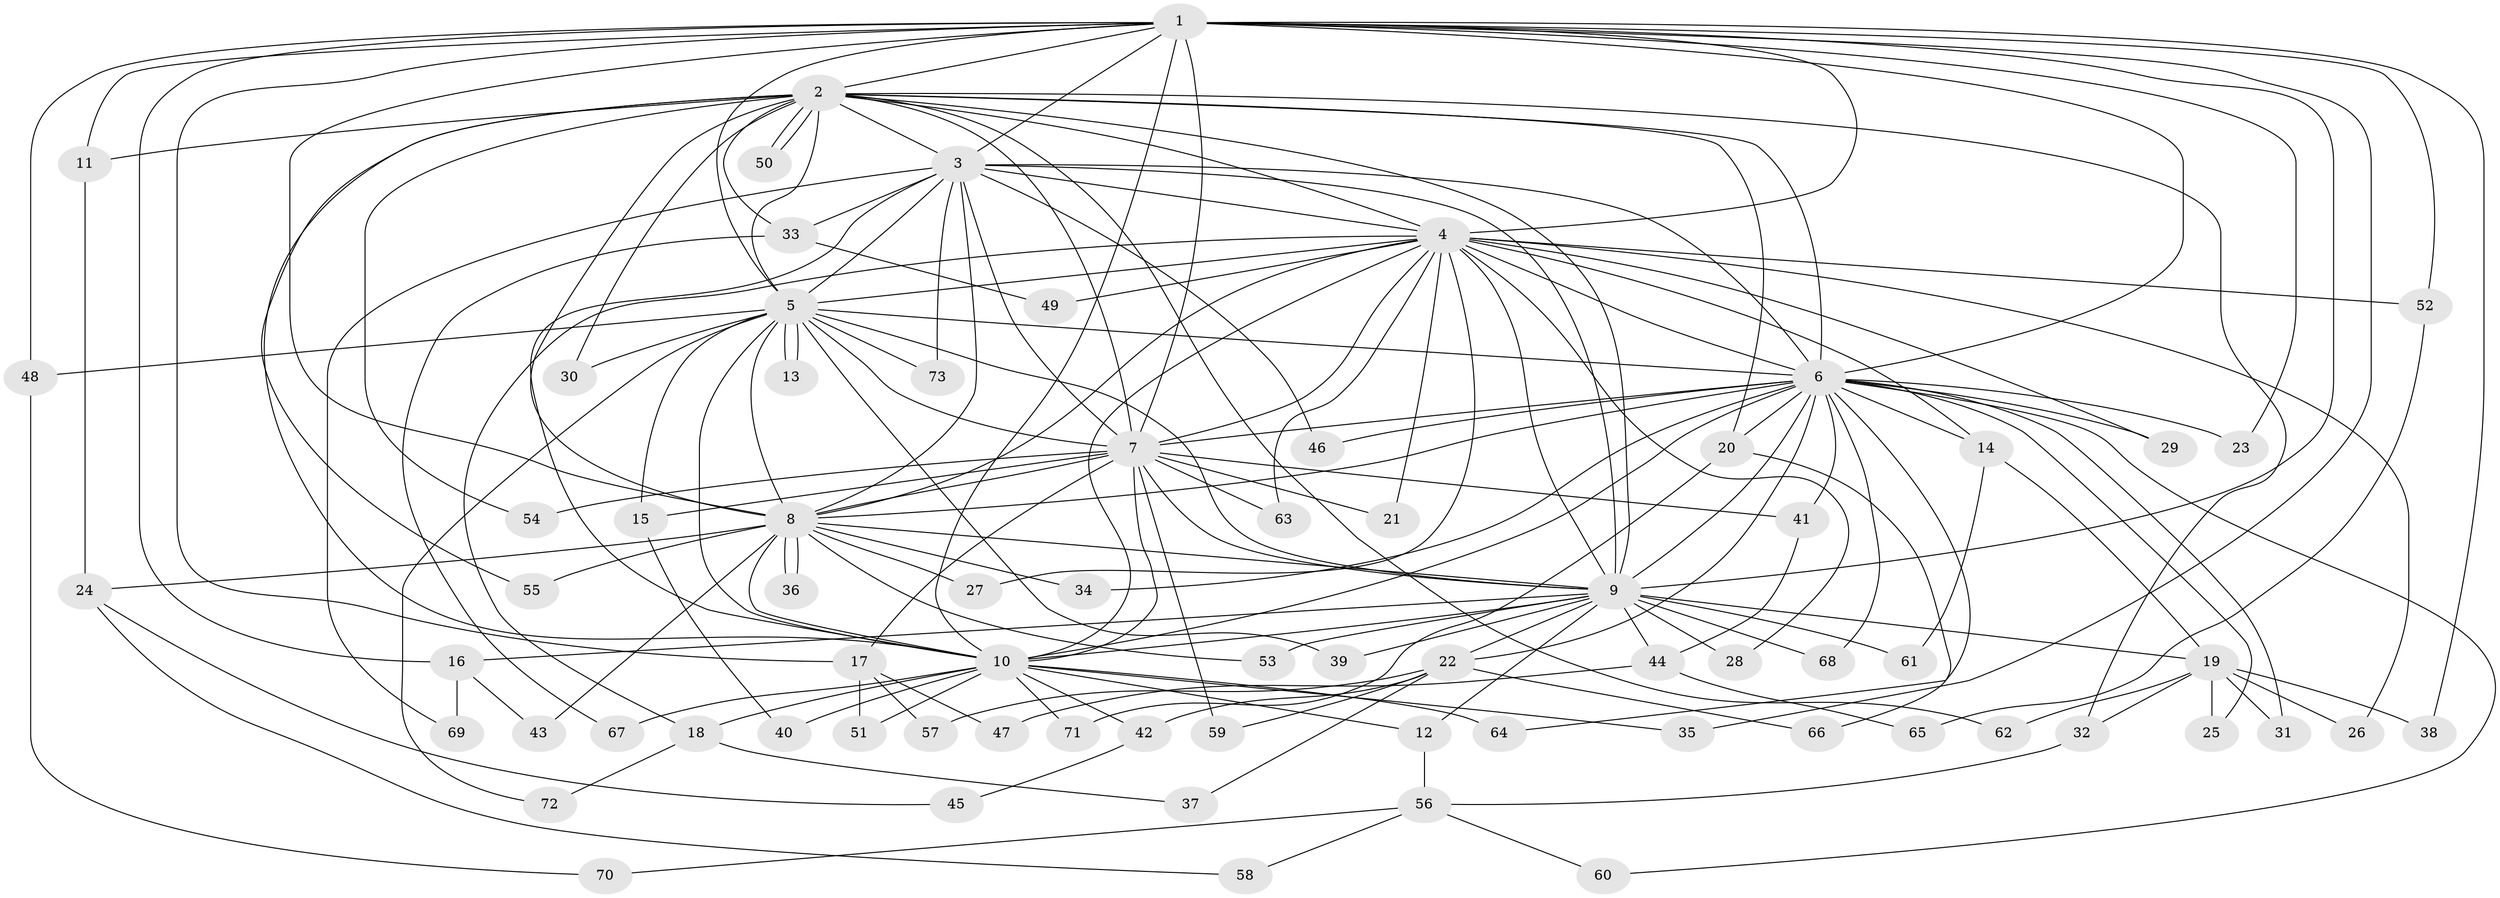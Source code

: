 // Generated by graph-tools (version 1.1) at 2025/49/03/09/25 03:49:39]
// undirected, 73 vertices, 171 edges
graph export_dot {
graph [start="1"]
  node [color=gray90,style=filled];
  1;
  2;
  3;
  4;
  5;
  6;
  7;
  8;
  9;
  10;
  11;
  12;
  13;
  14;
  15;
  16;
  17;
  18;
  19;
  20;
  21;
  22;
  23;
  24;
  25;
  26;
  27;
  28;
  29;
  30;
  31;
  32;
  33;
  34;
  35;
  36;
  37;
  38;
  39;
  40;
  41;
  42;
  43;
  44;
  45;
  46;
  47;
  48;
  49;
  50;
  51;
  52;
  53;
  54;
  55;
  56;
  57;
  58;
  59;
  60;
  61;
  62;
  63;
  64;
  65;
  66;
  67;
  68;
  69;
  70;
  71;
  72;
  73;
  1 -- 2;
  1 -- 3;
  1 -- 4;
  1 -- 5;
  1 -- 6;
  1 -- 7;
  1 -- 8;
  1 -- 9;
  1 -- 10;
  1 -- 11;
  1 -- 16;
  1 -- 17;
  1 -- 23;
  1 -- 35;
  1 -- 38;
  1 -- 48;
  1 -- 52;
  2 -- 3;
  2 -- 4;
  2 -- 5;
  2 -- 6;
  2 -- 7;
  2 -- 8;
  2 -- 9;
  2 -- 10;
  2 -- 11;
  2 -- 20;
  2 -- 30;
  2 -- 32;
  2 -- 33;
  2 -- 50;
  2 -- 50;
  2 -- 54;
  2 -- 55;
  2 -- 62;
  3 -- 4;
  3 -- 5;
  3 -- 6;
  3 -- 7;
  3 -- 8;
  3 -- 9;
  3 -- 10;
  3 -- 33;
  3 -- 46;
  3 -- 69;
  3 -- 73;
  4 -- 5;
  4 -- 6;
  4 -- 7;
  4 -- 8;
  4 -- 9;
  4 -- 10;
  4 -- 14;
  4 -- 18;
  4 -- 21;
  4 -- 26;
  4 -- 27;
  4 -- 28;
  4 -- 29;
  4 -- 49;
  4 -- 52;
  4 -- 63;
  5 -- 6;
  5 -- 7;
  5 -- 8;
  5 -- 9;
  5 -- 10;
  5 -- 13;
  5 -- 13;
  5 -- 15;
  5 -- 30;
  5 -- 39;
  5 -- 48;
  5 -- 72;
  5 -- 73;
  6 -- 7;
  6 -- 8;
  6 -- 9;
  6 -- 10;
  6 -- 14;
  6 -- 20;
  6 -- 22;
  6 -- 23;
  6 -- 25;
  6 -- 29;
  6 -- 31;
  6 -- 34;
  6 -- 41;
  6 -- 46;
  6 -- 60;
  6 -- 64;
  6 -- 68;
  7 -- 8;
  7 -- 9;
  7 -- 10;
  7 -- 15;
  7 -- 17;
  7 -- 21;
  7 -- 41;
  7 -- 54;
  7 -- 59;
  7 -- 63;
  8 -- 9;
  8 -- 10;
  8 -- 24;
  8 -- 27;
  8 -- 34;
  8 -- 36;
  8 -- 36;
  8 -- 43;
  8 -- 53;
  8 -- 55;
  9 -- 10;
  9 -- 12;
  9 -- 16;
  9 -- 19;
  9 -- 22;
  9 -- 28;
  9 -- 39;
  9 -- 44;
  9 -- 53;
  9 -- 61;
  9 -- 68;
  10 -- 12;
  10 -- 18;
  10 -- 35;
  10 -- 40;
  10 -- 42;
  10 -- 51;
  10 -- 64;
  10 -- 67;
  10 -- 71;
  11 -- 24;
  12 -- 56;
  14 -- 19;
  14 -- 61;
  15 -- 40;
  16 -- 43;
  16 -- 69;
  17 -- 47;
  17 -- 51;
  17 -- 57;
  18 -- 37;
  18 -- 72;
  19 -- 25;
  19 -- 26;
  19 -- 31;
  19 -- 32;
  19 -- 38;
  19 -- 62;
  20 -- 66;
  20 -- 71;
  22 -- 37;
  22 -- 42;
  22 -- 57;
  22 -- 59;
  22 -- 66;
  24 -- 45;
  24 -- 58;
  32 -- 56;
  33 -- 49;
  33 -- 67;
  41 -- 44;
  42 -- 45;
  44 -- 47;
  44 -- 65;
  48 -- 70;
  52 -- 65;
  56 -- 58;
  56 -- 60;
  56 -- 70;
}
